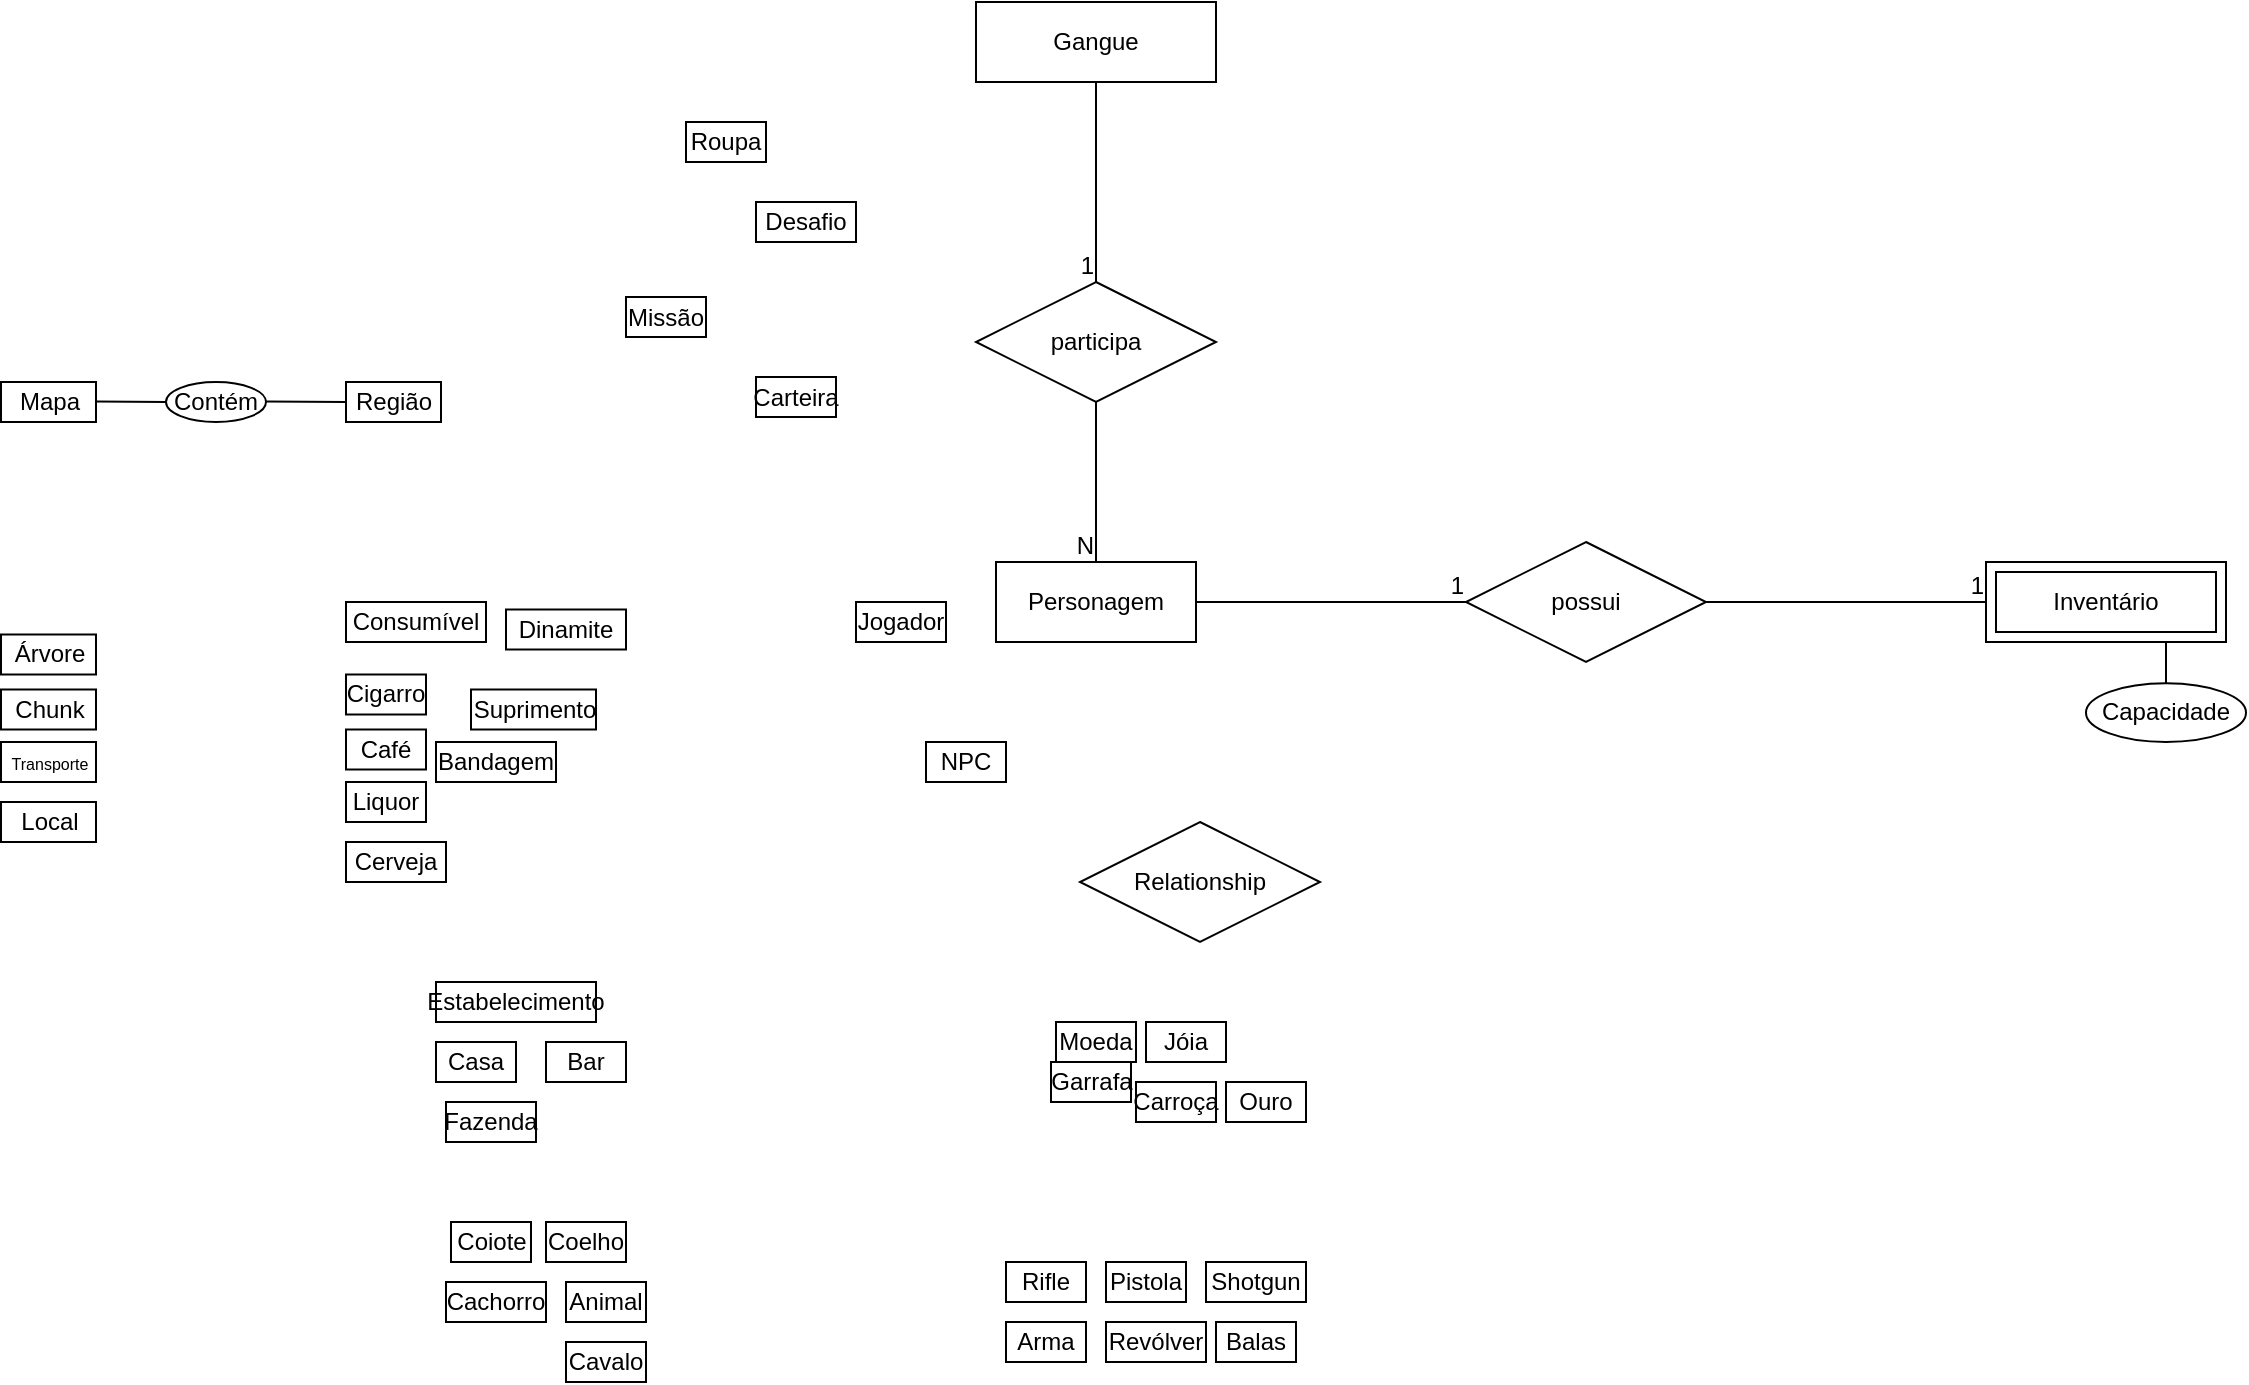 <mxfile version="24.2.5" type="github">
  <diagram id="R2lEEEUBdFMjLlhIrx00" name="Page-1">
    <mxGraphModel dx="954" dy="1740" grid="1" gridSize="10" guides="1" tooltips="1" connect="1" arrows="1" fold="1" page="1" pageScale="1" pageWidth="850" pageHeight="1100" math="0" shadow="0" extFonts="Permanent Marker^https://fonts.googleapis.com/css?family=Permanent+Marker">
      <root>
        <mxCell id="0" />
        <mxCell id="1" parent="0" />
        <mxCell id="PZfGzbShFNdAoiEEgzWy-4" value="Arma" style="whiteSpace=wrap;html=1;" parent="1" vertex="1">
          <mxGeometry x="510" y="540" width="40" height="20" as="geometry" />
        </mxCell>
        <mxCell id="PZfGzbShFNdAoiEEgzWy-5" value="Revólver" style="whiteSpace=wrap;html=1;" parent="1" vertex="1">
          <mxGeometry x="560" y="540" width="50" height="20" as="geometry" />
        </mxCell>
        <mxCell id="MHSS6djbWjyrjED063CA-1" value="Cachorro" style="whiteSpace=wrap;html=1;" parent="1" vertex="1">
          <mxGeometry x="230" y="520" width="50" height="20" as="geometry" />
        </mxCell>
        <mxCell id="NFgqACAjN6bbBUPU2ulZ-8" value="Bar" style="whiteSpace=wrap;html=1;" parent="1" vertex="1">
          <mxGeometry x="280" y="400" width="40" height="20" as="geometry" />
        </mxCell>
        <mxCell id="PZfGzbShFNdAoiEEgzWy-6" value="Pistola" style="whiteSpace=wrap;html=1;" parent="1" vertex="1">
          <mxGeometry x="560" y="510" width="40" height="20" as="geometry" />
        </mxCell>
        <mxCell id="PZfGzbShFNdAoiEEgzWy-7" value="Shotgun" style="whiteSpace=wrap;html=1;" parent="1" vertex="1">
          <mxGeometry x="610" y="510" width="50" height="20" as="geometry" />
        </mxCell>
        <mxCell id="PZfGzbShFNdAoiEEgzWy-8" value="Rifle" style="whiteSpace=wrap;html=1;" parent="1" vertex="1">
          <mxGeometry x="510" y="510" width="40" height="20" as="geometry" />
        </mxCell>
        <mxCell id="PZfGzbShFNdAoiEEgzWy-10" value="Ouro" style="whiteSpace=wrap;html=1;" parent="1" vertex="1">
          <mxGeometry x="620" y="420" width="40" height="20" as="geometry" />
        </mxCell>
        <mxCell id="PZfGzbShFNdAoiEEgzWy-11" value="Coiote" style="whiteSpace=wrap;html=1;" parent="1" vertex="1">
          <mxGeometry x="232.5" y="490" width="40" height="20" as="geometry" />
        </mxCell>
        <mxCell id="PZfGzbShFNdAoiEEgzWy-12" value="Bandagem" style="whiteSpace=wrap;html=1;" parent="1" vertex="1">
          <mxGeometry x="225" y="250" width="60" height="20" as="geometry" />
        </mxCell>
        <mxCell id="PZfGzbShFNdAoiEEgzWy-13" value="Garrafa" style="whiteSpace=wrap;html=1;" parent="1" vertex="1">
          <mxGeometry x="532.5" y="410" width="40" height="20" as="geometry" />
        </mxCell>
        <mxCell id="PZfGzbShFNdAoiEEgzWy-14" value="Dinamite" style="whiteSpace=wrap;html=1;" parent="1" vertex="1">
          <mxGeometry x="260" y="183.75" width="60" height="20" as="geometry" />
        </mxCell>
        <mxCell id="MHSS6djbWjyrjED063CA-2" value="Jóia" style="whiteSpace=wrap;html=1;" parent="1" vertex="1">
          <mxGeometry x="580" y="390" width="40" height="20" as="geometry" />
        </mxCell>
        <mxCell id="MHSS6djbWjyrjED063CA-3" value="Coelho" style="whiteSpace=wrap;html=1;" parent="1" vertex="1">
          <mxGeometry x="280" y="490" width="40" height="20" as="geometry" />
        </mxCell>
        <mxCell id="MHSS6djbWjyrjED063CA-4" value="NPC" style="whiteSpace=wrap;html=1;" parent="1" vertex="1">
          <mxGeometry x="470" y="250" width="40" height="20" as="geometry" />
        </mxCell>
        <mxCell id="MHSS6djbWjyrjED063CA-5" value="Carroça" style="whiteSpace=wrap;html=1;" parent="1" vertex="1">
          <mxGeometry x="575" y="420" width="40" height="20" as="geometry" />
        </mxCell>
        <mxCell id="MHSS6djbWjyrjED063CA-6" value="Cavalo" style="whiteSpace=wrap;html=1;" parent="1" vertex="1">
          <mxGeometry x="290" y="550" width="40" height="20" as="geometry" />
        </mxCell>
        <mxCell id="MHSS6djbWjyrjED063CA-7" value="Moeda" style="whiteSpace=wrap;html=1;" parent="1" vertex="1">
          <mxGeometry x="535" y="390" width="40" height="20" as="geometry" />
        </mxCell>
        <mxCell id="yV0FYIFKv9BxsQTMN04u-23" value="Carteira" style="whiteSpace=wrap;html=1;" parent="1" vertex="1">
          <mxGeometry x="385" y="67.5" width="40" height="20" as="geometry" />
        </mxCell>
        <mxCell id="MHSS6djbWjyrjED063CA-9" value="Consumível" style="whiteSpace=wrap;html=1;" parent="1" vertex="1">
          <mxGeometry x="180" y="180" width="70" height="20" as="geometry" />
        </mxCell>
        <mxCell id="MHSS6djbWjyrjED063CA-10" value="Cigarro" style="whiteSpace=wrap;html=1;" parent="1" vertex="1">
          <mxGeometry x="180" y="216.25" width="40" height="20" as="geometry" />
        </mxCell>
        <mxCell id="MHSS6djbWjyrjED063CA-11" value="Liquor" style="whiteSpace=wrap;html=1;" parent="1" vertex="1">
          <mxGeometry x="180" y="270" width="40" height="20" as="geometry" />
        </mxCell>
        <mxCell id="MHSS6djbWjyrjED063CA-12" value="Cerveja" style="whiteSpace=wrap;html=1;" parent="1" vertex="1">
          <mxGeometry x="180" y="300" width="50" height="20" as="geometry" />
        </mxCell>
        <mxCell id="MHSS6djbWjyrjED063CA-13" value="Café" style="whiteSpace=wrap;html=1;" parent="1" vertex="1">
          <mxGeometry x="180" y="243.75" width="40" height="20" as="geometry" />
        </mxCell>
        <mxCell id="MHSS6djbWjyrjED063CA-14" value="Animal" style="whiteSpace=wrap;html=1;" parent="1" vertex="1">
          <mxGeometry x="290" y="520" width="40" height="20" as="geometry" />
        </mxCell>
        <mxCell id="zUxWJMMR-qzvcPOXWU1M-3" value="Balas" style="whiteSpace=wrap;html=1;" parent="1" vertex="1">
          <mxGeometry x="615" y="540" width="40" height="20" as="geometry" />
        </mxCell>
        <mxCell id="pRDXGFVlZG5KwBNQ3FIc-1" value="Missão" style="whiteSpace=wrap;html=1;" parent="1" vertex="1">
          <mxGeometry x="320" y="27.5" width="40" height="20" as="geometry" />
        </mxCell>
        <mxCell id="NFgqACAjN6bbBUPU2ulZ-2" value="Desafio" style="whiteSpace=wrap;html=1;" parent="1" vertex="1">
          <mxGeometry x="385" y="-20" width="50" height="20" as="geometry" />
        </mxCell>
        <mxCell id="NFgqACAjN6bbBUPU2ulZ-3" value="Jogador" style="whiteSpace=wrap;html=1;" parent="1" vertex="1">
          <mxGeometry x="435" y="180" width="45" height="20" as="geometry" />
        </mxCell>
        <mxCell id="NFgqACAjN6bbBUPU2ulZ-4" value="Roupa" style="whiteSpace=wrap;html=1;" parent="1" vertex="1">
          <mxGeometry x="350" y="-60" width="40" height="20" as="geometry" />
        </mxCell>
        <mxCell id="NFgqACAjN6bbBUPU2ulZ-5" value="Suprimento" style="whiteSpace=wrap;html=1;" parent="1" vertex="1">
          <mxGeometry x="242.5" y="223.75" width="62.5" height="20" as="geometry" />
        </mxCell>
        <mxCell id="NFgqACAjN6bbBUPU2ulZ-6" value="Estabelecimento" style="whiteSpace=wrap;html=1;" parent="1" vertex="1">
          <mxGeometry x="225" y="370" width="80" height="20" as="geometry" />
        </mxCell>
        <mxCell id="NFgqACAjN6bbBUPU2ulZ-9" value="Casa" style="whiteSpace=wrap;html=1;" parent="1" vertex="1">
          <mxGeometry x="225" y="400" width="40" height="20" as="geometry" />
        </mxCell>
        <mxCell id="NFgqACAjN6bbBUPU2ulZ-10" value="Fazenda" style="whiteSpace=wrap;html=1;" parent="1" vertex="1">
          <mxGeometry x="230" y="430" width="45" height="20" as="geometry" />
        </mxCell>
        <mxCell id="edTjm4dISCqz6r1TiSTo-12" value="Relationship" style="shape=rhombus;perimeter=rhombusPerimeter;whiteSpace=wrap;html=1;align=center;" parent="1" vertex="1">
          <mxGeometry x="547" y="290" width="120" height="60" as="geometry" />
        </mxCell>
        <mxCell id="edTjm4dISCqz6r1TiSTo-13" value="Inventário" style="shape=ext;margin=3;double=1;whiteSpace=wrap;html=1;align=center;" parent="1" vertex="1">
          <mxGeometry x="1000" y="160" width="120" height="40" as="geometry" />
        </mxCell>
        <mxCell id="edTjm4dISCqz6r1TiSTo-19" value="Personagem" style="whiteSpace=wrap;html=1;align=center;" parent="1" vertex="1">
          <mxGeometry x="505" y="160" width="100" height="40" as="geometry" />
        </mxCell>
        <mxCell id="edTjm4dISCqz6r1TiSTo-20" value="possui" style="shape=rhombus;perimeter=rhombusPerimeter;whiteSpace=wrap;html=1;align=center;" parent="1" vertex="1">
          <mxGeometry x="740" y="150" width="120" height="60" as="geometry" />
        </mxCell>
        <mxCell id="edTjm4dISCqz6r1TiSTo-21" value="" style="endArrow=none;html=1;rounded=0;exitX=1;exitY=0.5;exitDx=0;exitDy=0;entryX=0;entryY=0.5;entryDx=0;entryDy=0;" parent="1" source="edTjm4dISCqz6r1TiSTo-19" target="edTjm4dISCqz6r1TiSTo-20" edge="1">
          <mxGeometry relative="1" as="geometry">
            <mxPoint x="700" y="170" as="sourcePoint" />
            <mxPoint x="860" y="170" as="targetPoint" />
          </mxGeometry>
        </mxCell>
        <mxCell id="edTjm4dISCqz6r1TiSTo-22" value="1" style="resizable=0;html=1;whiteSpace=wrap;align=right;verticalAlign=bottom;" parent="edTjm4dISCqz6r1TiSTo-21" connectable="0" vertex="1">
          <mxGeometry x="1" relative="1" as="geometry" />
        </mxCell>
        <mxCell id="edTjm4dISCqz6r1TiSTo-23" value="" style="endArrow=none;html=1;rounded=0;exitX=1;exitY=0.5;exitDx=0;exitDy=0;entryX=0;entryY=0.5;entryDx=0;entryDy=0;" parent="1" source="edTjm4dISCqz6r1TiSTo-20" target="edTjm4dISCqz6r1TiSTo-13" edge="1">
          <mxGeometry relative="1" as="geometry">
            <mxPoint x="830" y="170" as="sourcePoint" />
            <mxPoint x="990" y="170" as="targetPoint" />
          </mxGeometry>
        </mxCell>
        <mxCell id="edTjm4dISCqz6r1TiSTo-24" value="1" style="resizable=0;html=1;whiteSpace=wrap;align=right;verticalAlign=bottom;" parent="edTjm4dISCqz6r1TiSTo-23" connectable="0" vertex="1">
          <mxGeometry x="1" relative="1" as="geometry" />
        </mxCell>
        <mxCell id="W9NuQ4Psg400-CG8Jt55-1" value="Mapa" style="whiteSpace=wrap;html=1;align=center;" parent="1" vertex="1">
          <mxGeometry x="7.5" y="70" width="47.5" height="20" as="geometry" />
        </mxCell>
        <mxCell id="W9NuQ4Psg400-CG8Jt55-2" value="Região" style="whiteSpace=wrap;html=1;align=center;" parent="1" vertex="1">
          <mxGeometry x="180" y="70" width="47.5" height="20" as="geometry" />
        </mxCell>
        <mxCell id="W9NuQ4Psg400-CG8Jt55-3" value="Árvore" style="whiteSpace=wrap;html=1;align=center;" parent="1" vertex="1">
          <mxGeometry x="7.5" y="196.25" width="47.5" height="20" as="geometry" />
        </mxCell>
        <mxCell id="W9NuQ4Psg400-CG8Jt55-4" value="Chunk" style="whiteSpace=wrap;html=1;align=center;" parent="1" vertex="1">
          <mxGeometry x="7.5" y="223.75" width="47.5" height="20" as="geometry" />
        </mxCell>
        <mxCell id="W9NuQ4Psg400-CG8Jt55-5" value="&lt;font style=&quot;font-size: 8px;&quot;&gt;Transporte&lt;/font&gt;" style="whiteSpace=wrap;html=1;align=center;" parent="1" vertex="1">
          <mxGeometry x="7.5" y="250" width="47.5" height="20" as="geometry" />
        </mxCell>
        <mxCell id="W9NuQ4Psg400-CG8Jt55-6" value="Local" style="whiteSpace=wrap;html=1;align=center;" parent="1" vertex="1">
          <mxGeometry x="7.5" y="280" width="47.5" height="20" as="geometry" />
        </mxCell>
        <mxCell id="7i5WLGqGZnLkVZAE3K9o-1" value="Contém" style="ellipse;whiteSpace=wrap;html=1;align=center;" parent="1" vertex="1">
          <mxGeometry x="90" y="70" width="50" height="20" as="geometry" />
        </mxCell>
        <mxCell id="edTjm4dISCqz6r1TiSTo-25" value="Gangue" style="whiteSpace=wrap;html=1;align=center;" parent="1" vertex="1">
          <mxGeometry x="495" y="-120" width="120" height="40" as="geometry" />
        </mxCell>
        <mxCell id="edTjm4dISCqz6r1TiSTo-26" value="participa" style="shape=rhombus;perimeter=rhombusPerimeter;whiteSpace=wrap;html=1;align=center;" parent="1" vertex="1">
          <mxGeometry x="495" y="20" width="120" height="60" as="geometry" />
        </mxCell>
        <mxCell id="edTjm4dISCqz6r1TiSTo-35" value="" style="endArrow=none;html=1;rounded=0;exitX=0.5;exitY=1;exitDx=0;exitDy=0;entryX=0.5;entryY=0;entryDx=0;entryDy=0;" parent="1" source="edTjm4dISCqz6r1TiSTo-26" target="edTjm4dISCqz6r1TiSTo-19" edge="1">
          <mxGeometry relative="1" as="geometry">
            <mxPoint x="720" y="110" as="sourcePoint" />
            <mxPoint x="880" y="110" as="targetPoint" />
          </mxGeometry>
        </mxCell>
        <mxCell id="edTjm4dISCqz6r1TiSTo-36" value="N" style="resizable=0;html=1;whiteSpace=wrap;align=right;verticalAlign=bottom;" parent="edTjm4dISCqz6r1TiSTo-35" connectable="0" vertex="1">
          <mxGeometry x="1" relative="1" as="geometry" />
        </mxCell>
        <mxCell id="edTjm4dISCqz6r1TiSTo-37" value="" style="endArrow=none;html=1;rounded=0;exitX=0.5;exitY=1;exitDx=0;exitDy=0;entryX=0.5;entryY=0;entryDx=0;entryDy=0;" parent="1" source="edTjm4dISCqz6r1TiSTo-25" target="edTjm4dISCqz6r1TiSTo-26" edge="1">
          <mxGeometry relative="1" as="geometry">
            <mxPoint x="690" y="-70" as="sourcePoint" />
            <mxPoint x="850" y="-70" as="targetPoint" />
          </mxGeometry>
        </mxCell>
        <mxCell id="edTjm4dISCqz6r1TiSTo-38" value="1" style="resizable=0;html=1;whiteSpace=wrap;align=right;verticalAlign=bottom;" parent="edTjm4dISCqz6r1TiSTo-37" connectable="0" vertex="1">
          <mxGeometry x="1" relative="1" as="geometry" />
        </mxCell>
        <mxCell id="7i5WLGqGZnLkVZAE3K9o-2" value="" style="endArrow=none;html=1;rounded=0;entryX=0;entryY=0.5;entryDx=0;entryDy=0;" parent="1" target="7i5WLGqGZnLkVZAE3K9o-1" edge="1">
          <mxGeometry relative="1" as="geometry">
            <mxPoint x="55" y="79.81" as="sourcePoint" />
            <mxPoint x="215" y="79.81" as="targetPoint" />
          </mxGeometry>
        </mxCell>
        <mxCell id="7i5WLGqGZnLkVZAE3K9o-3" value="" style="endArrow=none;html=1;rounded=0;" parent="1" edge="1">
          <mxGeometry relative="1" as="geometry">
            <mxPoint x="140" y="79.81" as="sourcePoint" />
            <mxPoint x="180" y="80" as="targetPoint" />
          </mxGeometry>
        </mxCell>
        <mxCell id="85WI85ty-LJdvJp_Vegn-1" value="Capacidade" style="ellipse;whiteSpace=wrap;html=1;align=center;" vertex="1" parent="1">
          <mxGeometry x="1050" y="220.63" width="80" height="29.37" as="geometry" />
        </mxCell>
        <mxCell id="85WI85ty-LJdvJp_Vegn-2" value="" style="endArrow=none;html=1;rounded=0;entryX=0.75;entryY=1;entryDx=0;entryDy=0;exitX=0.5;exitY=0;exitDx=0;exitDy=0;" edge="1" parent="1" source="85WI85ty-LJdvJp_Vegn-1" target="edTjm4dISCqz6r1TiSTo-13">
          <mxGeometry width="50" height="50" relative="1" as="geometry">
            <mxPoint x="1160" y="210" as="sourcePoint" />
            <mxPoint x="1210" y="160" as="targetPoint" />
          </mxGeometry>
        </mxCell>
      </root>
    </mxGraphModel>
  </diagram>
</mxfile>
